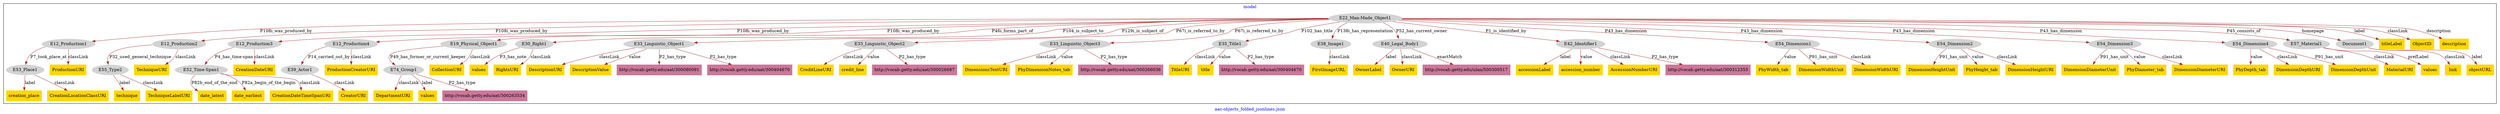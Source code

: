 digraph n0 {
fontcolor="blue"
remincross="true"
label="aac-objects_folded_jsonlines.json"
subgraph cluster {
label="model"
n2[style="filled",color="white",fillcolor="lightgray",label="E12_Production1"];
n3[style="filled",color="white",fillcolor="lightgray",label="E53_Place1"];
n4[style="filled",color="white",fillcolor="lightgray",label="E12_Production2"];
n5[style="filled",color="white",fillcolor="lightgray",label="E55_Type2"];
n6[style="filled",color="white",fillcolor="lightgray",label="E12_Production3"];
n7[style="filled",color="white",fillcolor="lightgray",label="E52_Time-Span1"];
n8[style="filled",color="white",fillcolor="lightgray",label="E12_Production4"];
n9[style="filled",color="white",fillcolor="lightgray",label="E39_Actor1"];
n10[style="filled",color="white",fillcolor="lightgray",label="E19_Physical_Object1"];
n11[style="filled",color="white",fillcolor="lightgray",label="E74_Group1"];
n12[style="filled",color="white",fillcolor="lightgray",label="E22_Man-Made_Object1"];
n13[style="filled",color="white",fillcolor="lightgray",label="E30_Right1"];
n14[style="filled",color="white",fillcolor="lightgray",label="E33_Linguistic_Object1"];
n15[style="filled",color="white",fillcolor="lightgray",label="E33_Linguistic_Object2"];
n16[style="filled",color="white",fillcolor="lightgray",label="E33_Linguistic_Object3"];
n17[style="filled",color="white",fillcolor="lightgray",label="E35_Title1"];
n18[style="filled",color="white",fillcolor="lightgray",label="E38_Image1"];
n19[style="filled",color="white",fillcolor="lightgray",label="E40_Legal_Body1"];
n20[style="filled",color="white",fillcolor="lightgray",label="E42_Identifier1"];
n21[style="filled",color="white",fillcolor="lightgray",label="E54_Dimension1"];
n22[style="filled",color="white",fillcolor="lightgray",label="E54_Dimension2"];
n23[style="filled",color="white",fillcolor="lightgray",label="E54_Dimension3"];
n24[style="filled",color="white",fillcolor="lightgray",label="E54_Dimension4"];
n25[style="filled",color="white",fillcolor="lightgray",label="E57_Material1"];
n26[style="filled",color="white",fillcolor="lightgray",label="Document1"];
n27[shape="plaintext",style="filled",fillcolor="gold",label="FirstImageURL"];
n28[shape="plaintext",style="filled",fillcolor="gold",label="DimensionHeightUnit"];
n29[shape="plaintext",style="filled",fillcolor="gold",label="values"];
n30[shape="plaintext",style="filled",fillcolor="gold",label="TitleURI"];
n31[shape="plaintext",style="filled",fillcolor="gold",label="titleLabel"];
n32[shape="plaintext",style="filled",fillcolor="gold",label="accessionLabel"];
n33[shape="plaintext",style="filled",fillcolor="gold",label="CreditLineURI"];
n34[shape="plaintext",style="filled",fillcolor="gold",label="creation_place"];
n35[shape="plaintext",style="filled",fillcolor="gold",label="date_latest"];
n36[shape="plaintext",style="filled",fillcolor="gold",label="DepartmentURI"];
n37[shape="plaintext",style="filled",fillcolor="gold",label="date_earliest"];
n38[shape="plaintext",style="filled",fillcolor="gold",label="CreatorURI"];
n39[shape="plaintext",style="filled",fillcolor="gold",label="credit_line"];
n40[shape="plaintext",style="filled",fillcolor="gold",label="CollectionURI"];
n41[shape="plaintext",style="filled",fillcolor="gold",label="RightsURI"];
n42[shape="plaintext",style="filled",fillcolor="gold",label="DimensionDiameterUnit"];
n43[shape="plaintext",style="filled",fillcolor="gold",label="DescriptionURI"];
n44[shape="plaintext",style="filled",fillcolor="gold",label="PhyWidth_tab"];
n45[shape="plaintext",style="filled",fillcolor="gold",label="accession_number"];
n46[shape="plaintext",style="filled",fillcolor="gold",label="title"];
n47[shape="plaintext",style="filled",fillcolor="gold",label="link"];
n48[shape="plaintext",style="filled",fillcolor="gold",label="technique"];
n49[shape="plaintext",style="filled",fillcolor="gold",label="PhyDiameter_tab"];
n50[shape="plaintext",style="filled",fillcolor="gold",label="PhyDepth_tab"];
n51[shape="plaintext",style="filled",fillcolor="gold",label="DimensionDiameterURI"];
n52[shape="plaintext",style="filled",fillcolor="gold",label="objectURL"];
n53[shape="plaintext",style="filled",fillcolor="gold",label="DimensionsTextURI"];
n54[shape="plaintext",style="filled",fillcolor="gold",label="ProductionURI"];
n55[shape="plaintext",style="filled",fillcolor="gold",label="AccessionNumberURI"];
n56[shape="plaintext",style="filled",fillcolor="gold",label="MaterialURI"];
n57[shape="plaintext",style="filled",fillcolor="gold",label="TechniqueURI"];
n58[shape="plaintext",style="filled",fillcolor="gold",label="PhyHeight_tab"];
n59[shape="plaintext",style="filled",fillcolor="gold",label="DimensionWidthUnit"];
n60[shape="plaintext",style="filled",fillcolor="gold",label="OwnerLabel"];
n61[shape="plaintext",style="filled",fillcolor="gold",label="PhyDimensionNotes_tab"];
n62[shape="plaintext",style="filled",fillcolor="gold",label="CreationDateURI"];
n63[shape="plaintext",style="filled",fillcolor="gold",label="CreationLocationClassURI"];
n64[shape="plaintext",style="filled",fillcolor="gold",label="ObjectID"];
n65[shape="plaintext",style="filled",fillcolor="gold",label="DimensionDepthURI"];
n66[shape="plaintext",style="filled",fillcolor="gold",label="values"];
n67[shape="plaintext",style="filled",fillcolor="gold",label="CreationDateTimeSpanURI"];
n68[shape="plaintext",style="filled",fillcolor="gold",label="values"];
n69[shape="plaintext",style="filled",fillcolor="gold",label="DimensionWidthURI"];
n70[shape="plaintext",style="filled",fillcolor="gold",label="TechniqueLabelURI"];
n71[shape="plaintext",style="filled",fillcolor="gold",label="DimensionHeightURI"];
n72[shape="plaintext",style="filled",fillcolor="gold",label="OwnerURI"];
n73[shape="plaintext",style="filled",fillcolor="gold",label="description"];
n74[shape="plaintext",style="filled",fillcolor="gold",label="DimensionDepthUnit"];
n75[shape="plaintext",style="filled",fillcolor="gold",label="ProductionCreatorURI"];
n76[shape="plaintext",style="filled",fillcolor="gold",label="DescriptionValue"];
n77[shape="plaintext",style="filled",fillcolor="#CC7799",label="http://vocab.getty.edu/aat/300263534"];
n78[shape="plaintext",style="filled",fillcolor="#CC7799",label="http://vocab.getty.edu/aat/300080091"];
n79[shape="plaintext",style="filled",fillcolor="#CC7799",label="http://vocab.getty.edu/aat/300404670"];
n80[shape="plaintext",style="filled",fillcolor="#CC7799",label="http://vocab.getty.edu/ulan/500300517"];
n81[shape="plaintext",style="filled",fillcolor="#CC7799",label="http://vocab.getty.edu/aat/300404670"];
n82[shape="plaintext",style="filled",fillcolor="#CC7799",label="http://vocab.getty.edu/aat/300312355"];
n83[shape="plaintext",style="filled",fillcolor="#CC7799",label="http://vocab.getty.edu/aat/300266036"];
n84[shape="plaintext",style="filled",fillcolor="#CC7799",label="http://vocab.getty.edu/aat/300026687"];
}
n2 -> n3[color="brown",fontcolor="black",label="P7_took_place_at"]
n4 -> n5[color="brown",fontcolor="black",label="P32_used_general_technique"]
n6 -> n7[color="brown",fontcolor="black",label="P4_has_time-span"]
n8 -> n9[color="brown",fontcolor="black",label="P14_carried_out_by"]
n10 -> n11[color="brown",fontcolor="black",label="P49_has_former_or_current_keeper"]
n12 -> n2[color="brown",fontcolor="black",label="P108i_was_produced_by"]
n12 -> n4[color="brown",fontcolor="black",label="P108i_was_produced_by"]
n12 -> n6[color="brown",fontcolor="black",label="P108i_was_produced_by"]
n12 -> n8[color="brown",fontcolor="black",label="P108i_was_produced_by"]
n12 -> n10[color="brown",fontcolor="black",label="P46i_forms_part_of"]
n12 -> n13[color="brown",fontcolor="black",label="P104_is_subject_to"]
n12 -> n14[color="brown",fontcolor="black",label="P129i_is_subject_of"]
n12 -> n15[color="brown",fontcolor="black",label="P67i_is_referred_to_by"]
n12 -> n16[color="brown",fontcolor="black",label="P67i_is_referred_to_by"]
n12 -> n17[color="brown",fontcolor="black",label="P102_has_title"]
n12 -> n18[color="brown",fontcolor="black",label="P138i_has_representation"]
n12 -> n19[color="brown",fontcolor="black",label="P52_has_current_owner"]
n12 -> n20[color="brown",fontcolor="black",label="P1_is_identified_by"]
n12 -> n21[color="brown",fontcolor="black",label="P43_has_dimension"]
n12 -> n22[color="brown",fontcolor="black",label="P43_has_dimension"]
n12 -> n23[color="brown",fontcolor="black",label="P43_has_dimension"]
n12 -> n24[color="brown",fontcolor="black",label="P43_has_dimension"]
n12 -> n25[color="brown",fontcolor="black",label="P45_consists_of"]
n12 -> n26[color="brown",fontcolor="black",label="homepage"]
n18 -> n27[color="brown",fontcolor="black",label="classLink"]
n22 -> n28[color="brown",fontcolor="black",label="P91_has_unit"]
n13 -> n29[color="brown",fontcolor="black",label="P3_has_note"]
n17 -> n30[color="brown",fontcolor="black",label="classLink"]
n12 -> n31[color="brown",fontcolor="black",label="label"]
n20 -> n32[color="brown",fontcolor="black",label="label"]
n15 -> n33[color="brown",fontcolor="black",label="classLink"]
n3 -> n34[color="brown",fontcolor="black",label="label"]
n7 -> n35[color="brown",fontcolor="black",label="P82b_end_of_the_end"]
n11 -> n36[color="brown",fontcolor="black",label="classLink"]
n7 -> n37[color="brown",fontcolor="black",label="P82a_begin_of_the_begin"]
n9 -> n38[color="brown",fontcolor="black",label="classLink"]
n15 -> n39[color="brown",fontcolor="black",label="value"]
n10 -> n40[color="brown",fontcolor="black",label="classLink"]
n13 -> n41[color="brown",fontcolor="black",label="classLink"]
n23 -> n42[color="brown",fontcolor="black",label="P91_has_unit"]
n14 -> n43[color="brown",fontcolor="black",label="classLink"]
n21 -> n44[color="brown",fontcolor="black",label="value"]
n20 -> n45[color="brown",fontcolor="black",label="value"]
n17 -> n46[color="brown",fontcolor="black",label="value"]
n26 -> n47[color="brown",fontcolor="black",label="classLink"]
n5 -> n48[color="brown",fontcolor="black",label="label"]
n23 -> n49[color="brown",fontcolor="black",label="value"]
n24 -> n50[color="brown",fontcolor="black",label="value"]
n23 -> n51[color="brown",fontcolor="black",label="classLink"]
n26 -> n52[color="brown",fontcolor="black",label="label"]
n16 -> n53[color="brown",fontcolor="black",label="classLink"]
n2 -> n54[color="brown",fontcolor="black",label="classLink"]
n20 -> n55[color="brown",fontcolor="black",label="classLink"]
n25 -> n56[color="brown",fontcolor="black",label="classLink"]
n4 -> n57[color="brown",fontcolor="black",label="classLink"]
n22 -> n58[color="brown",fontcolor="black",label="value"]
n21 -> n59[color="brown",fontcolor="black",label="P91_has_unit"]
n19 -> n60[color="brown",fontcolor="black",label="label"]
n16 -> n61[color="brown",fontcolor="black",label="value"]
n6 -> n62[color="brown",fontcolor="black",label="classLink"]
n3 -> n63[color="brown",fontcolor="black",label="classLink"]
n12 -> n64[color="brown",fontcolor="black",label="classLink"]
n24 -> n65[color="brown",fontcolor="black",label="classLink"]
n11 -> n66[color="brown",fontcolor="black",label="label"]
n7 -> n67[color="brown",fontcolor="black",label="classLink"]
n25 -> n68[color="brown",fontcolor="black",label="prefLabel"]
n21 -> n69[color="brown",fontcolor="black",label="classLink"]
n5 -> n70[color="brown",fontcolor="black",label="classLink"]
n22 -> n71[color="brown",fontcolor="black",label="classLink"]
n19 -> n72[color="brown",fontcolor="black",label="classLink"]
n12 -> n73[color="brown",fontcolor="black",label="description"]
n24 -> n74[color="brown",fontcolor="black",label="P91_has_unit"]
n8 -> n75[color="brown",fontcolor="black",label="classLink"]
n14 -> n76[color="brown",fontcolor="black",label="value"]
n11 -> n77[color="brown",fontcolor="black",label="P2_has_type"]
n14 -> n78[color="brown",fontcolor="black",label="P2_has_type"]
n14 -> n79[color="brown",fontcolor="black",label="P2_has_type"]
n19 -> n80[color="brown",fontcolor="black",label="exactMatch"]
n17 -> n81[color="brown",fontcolor="black",label="P2_has_type"]
n20 -> n82[color="brown",fontcolor="black",label="P2_has_type"]
n16 -> n83[color="brown",fontcolor="black",label="P2_has_type"]
n15 -> n84[color="brown",fontcolor="black",label="P2_has_type"]
}
